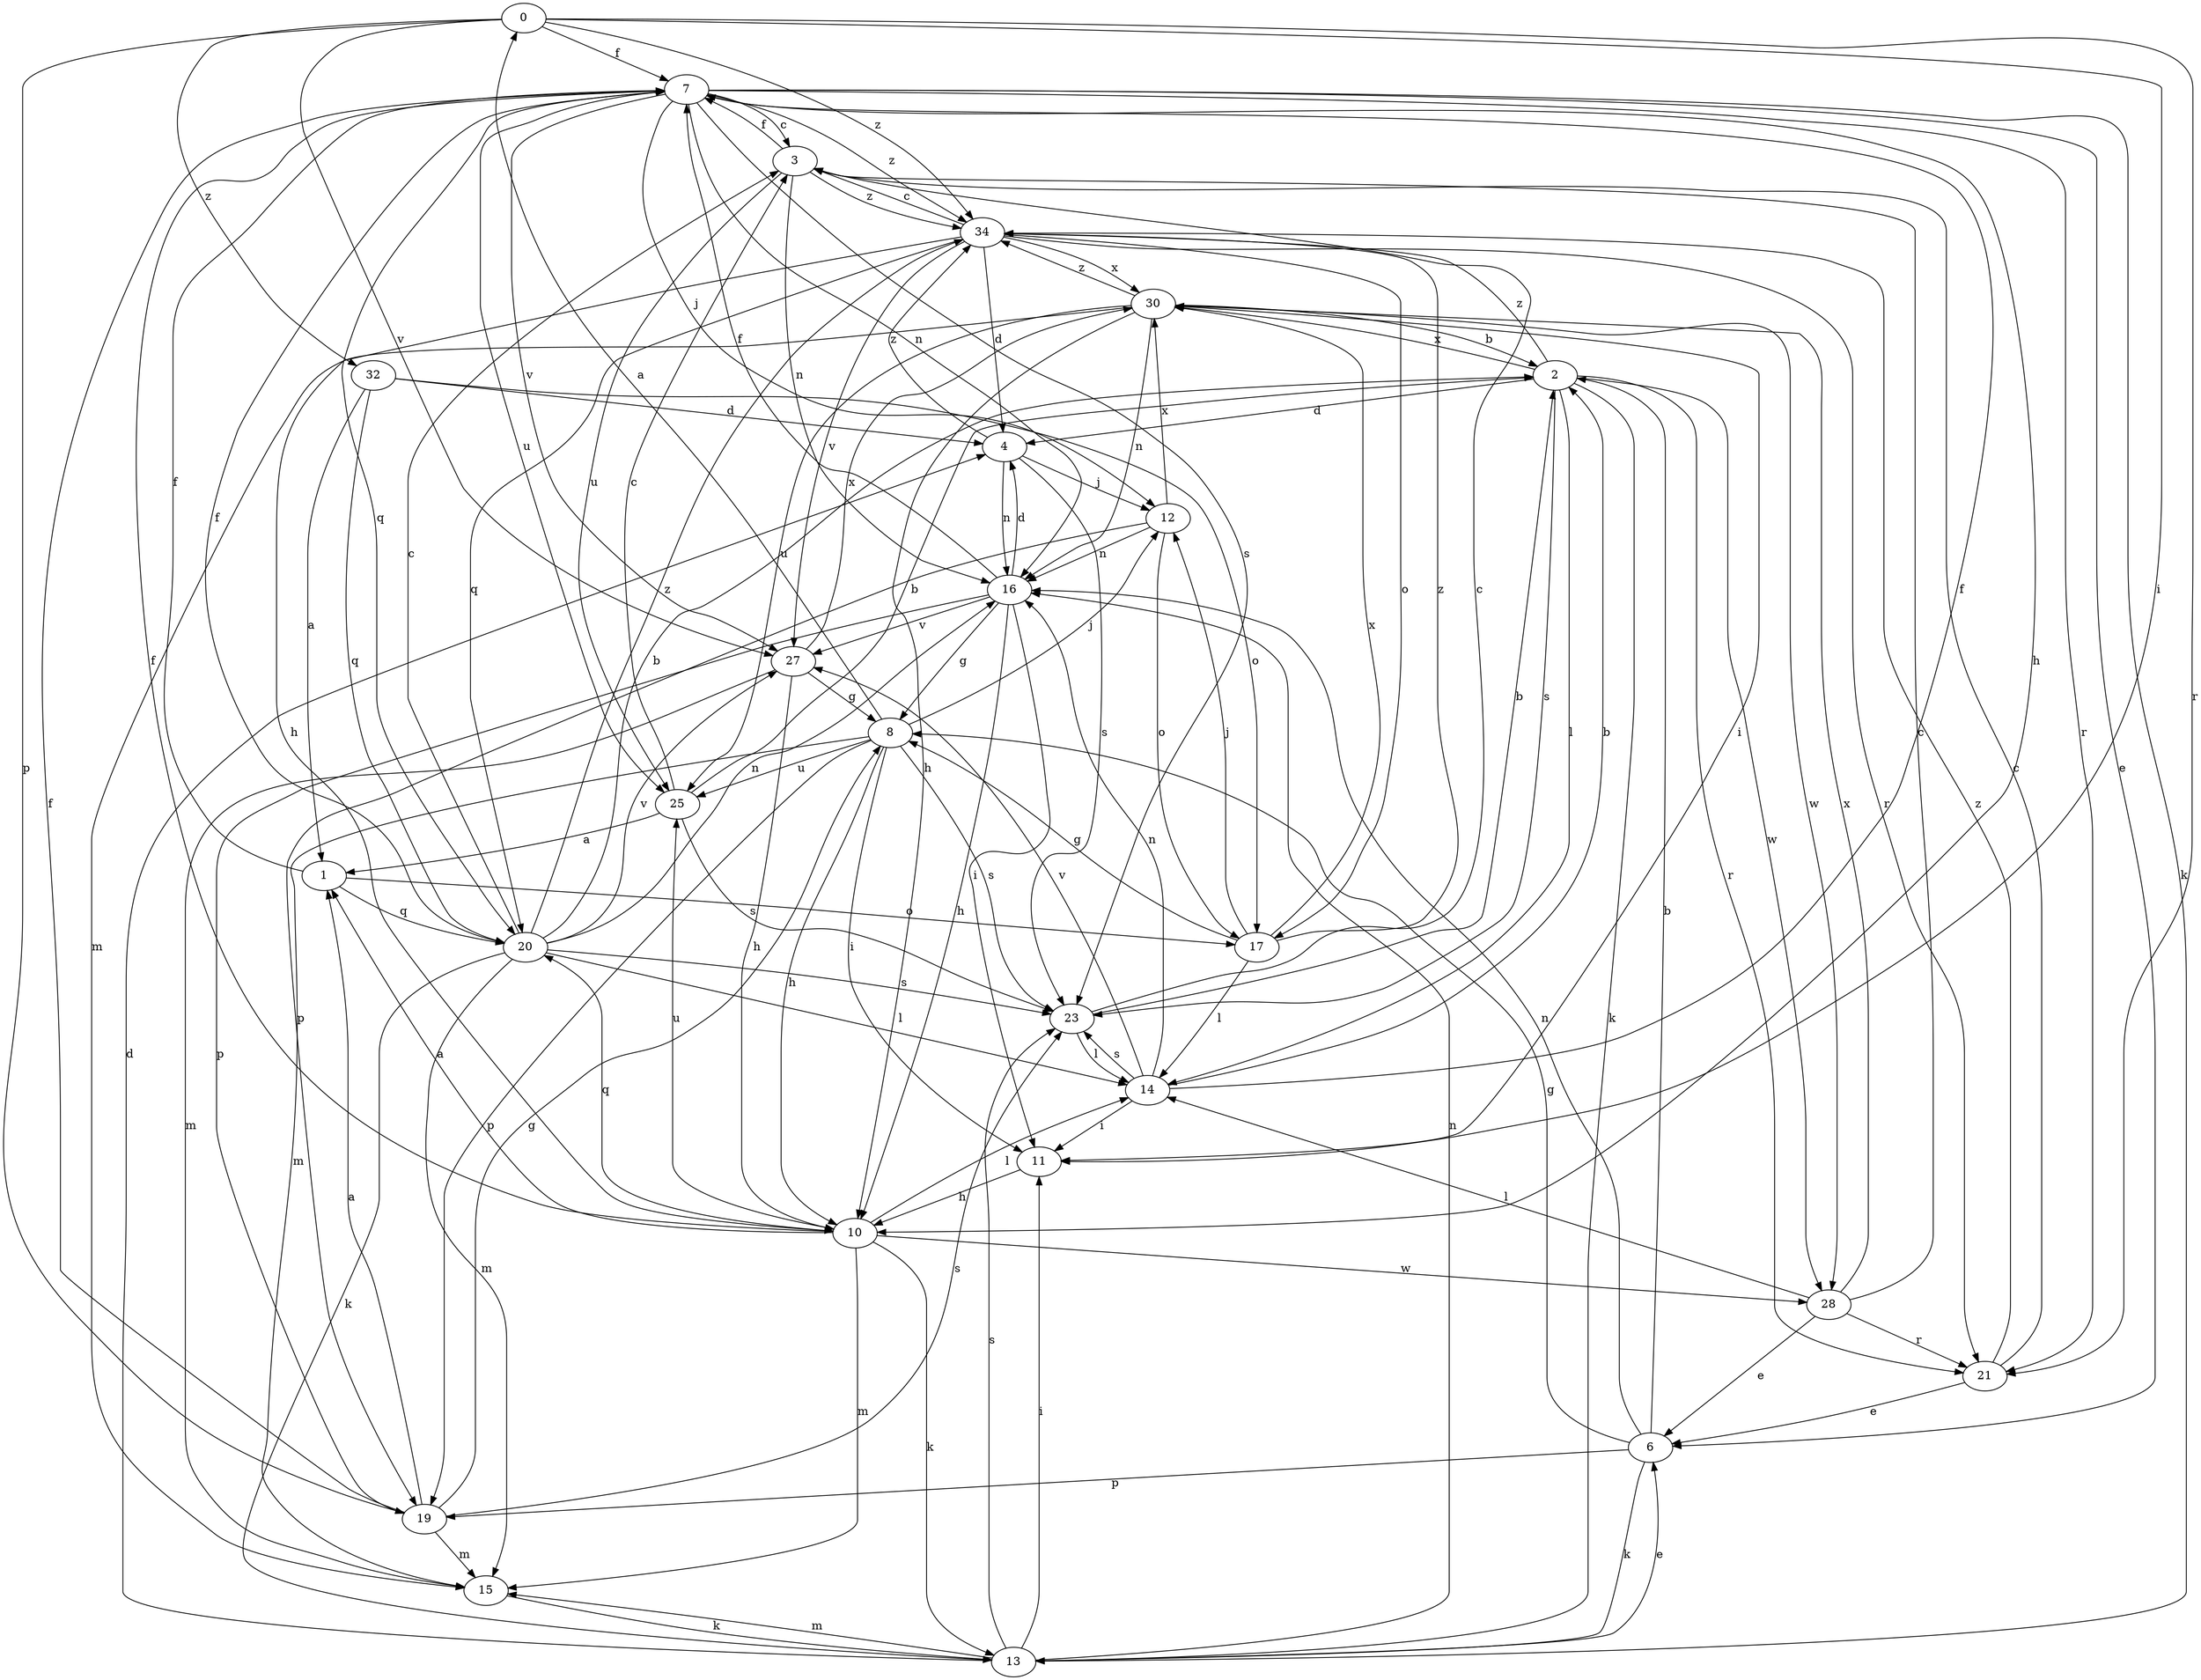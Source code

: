 strict digraph  {
0;
1;
2;
3;
4;
6;
7;
8;
10;
11;
12;
13;
14;
15;
16;
17;
19;
20;
21;
23;
25;
27;
28;
30;
32;
34;
0 -> 7  [label=f];
0 -> 11  [label=i];
0 -> 19  [label=p];
0 -> 21  [label=r];
0 -> 27  [label=v];
0 -> 32  [label=z];
0 -> 34  [label=z];
1 -> 7  [label=f];
1 -> 17  [label=o];
1 -> 20  [label=q];
2 -> 4  [label=d];
2 -> 13  [label=k];
2 -> 14  [label=l];
2 -> 21  [label=r];
2 -> 23  [label=s];
2 -> 28  [label=w];
2 -> 30  [label=x];
2 -> 34  [label=z];
3 -> 7  [label=f];
3 -> 16  [label=n];
3 -> 25  [label=u];
3 -> 34  [label=z];
4 -> 12  [label=j];
4 -> 16  [label=n];
4 -> 23  [label=s];
4 -> 34  [label=z];
6 -> 2  [label=b];
6 -> 8  [label=g];
6 -> 13  [label=k];
6 -> 16  [label=n];
6 -> 19  [label=p];
7 -> 3  [label=c];
7 -> 6  [label=e];
7 -> 10  [label=h];
7 -> 12  [label=j];
7 -> 13  [label=k];
7 -> 16  [label=n];
7 -> 20  [label=q];
7 -> 21  [label=r];
7 -> 23  [label=s];
7 -> 25  [label=u];
7 -> 27  [label=v];
7 -> 34  [label=z];
8 -> 0  [label=a];
8 -> 10  [label=h];
8 -> 11  [label=i];
8 -> 12  [label=j];
8 -> 15  [label=m];
8 -> 19  [label=p];
8 -> 23  [label=s];
8 -> 25  [label=u];
10 -> 1  [label=a];
10 -> 7  [label=f];
10 -> 13  [label=k];
10 -> 14  [label=l];
10 -> 15  [label=m];
10 -> 20  [label=q];
10 -> 25  [label=u];
10 -> 28  [label=w];
11 -> 10  [label=h];
12 -> 16  [label=n];
12 -> 17  [label=o];
12 -> 19  [label=p];
12 -> 30  [label=x];
13 -> 4  [label=d];
13 -> 6  [label=e];
13 -> 11  [label=i];
13 -> 15  [label=m];
13 -> 16  [label=n];
13 -> 23  [label=s];
14 -> 2  [label=b];
14 -> 7  [label=f];
14 -> 11  [label=i];
14 -> 16  [label=n];
14 -> 23  [label=s];
14 -> 27  [label=v];
15 -> 13  [label=k];
16 -> 4  [label=d];
16 -> 7  [label=f];
16 -> 8  [label=g];
16 -> 10  [label=h];
16 -> 11  [label=i];
16 -> 19  [label=p];
16 -> 27  [label=v];
17 -> 8  [label=g];
17 -> 12  [label=j];
17 -> 14  [label=l];
17 -> 30  [label=x];
17 -> 34  [label=z];
19 -> 1  [label=a];
19 -> 7  [label=f];
19 -> 8  [label=g];
19 -> 15  [label=m];
19 -> 23  [label=s];
20 -> 2  [label=b];
20 -> 3  [label=c];
20 -> 7  [label=f];
20 -> 13  [label=k];
20 -> 14  [label=l];
20 -> 15  [label=m];
20 -> 16  [label=n];
20 -> 23  [label=s];
20 -> 27  [label=v];
20 -> 34  [label=z];
21 -> 3  [label=c];
21 -> 6  [label=e];
21 -> 34  [label=z];
23 -> 2  [label=b];
23 -> 3  [label=c];
23 -> 14  [label=l];
25 -> 1  [label=a];
25 -> 2  [label=b];
25 -> 3  [label=c];
25 -> 23  [label=s];
27 -> 8  [label=g];
27 -> 10  [label=h];
27 -> 15  [label=m];
27 -> 30  [label=x];
28 -> 3  [label=c];
28 -> 6  [label=e];
28 -> 14  [label=l];
28 -> 21  [label=r];
28 -> 30  [label=x];
30 -> 2  [label=b];
30 -> 10  [label=h];
30 -> 11  [label=i];
30 -> 15  [label=m];
30 -> 16  [label=n];
30 -> 25  [label=u];
30 -> 28  [label=w];
30 -> 34  [label=z];
32 -> 1  [label=a];
32 -> 4  [label=d];
32 -> 17  [label=o];
32 -> 20  [label=q];
34 -> 3  [label=c];
34 -> 4  [label=d];
34 -> 10  [label=h];
34 -> 17  [label=o];
34 -> 20  [label=q];
34 -> 21  [label=r];
34 -> 27  [label=v];
34 -> 30  [label=x];
}
